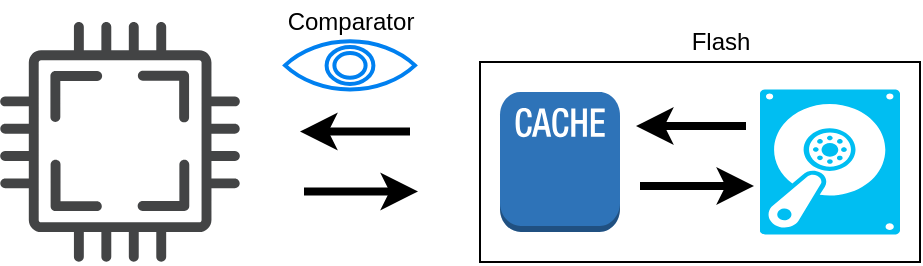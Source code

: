 <mxfile>
    <diagram id="A5_4K7t9KpKCLLRPGVID" name="Page-1">
        <mxGraphModel dx="704" dy="342" grid="1" gridSize="10" guides="1" tooltips="1" connect="1" arrows="1" fold="1" page="1" pageScale="1" pageWidth="827" pageHeight="1169" math="0" shadow="0">
            <root>
                <mxCell id="0"/>
                <mxCell id="1" parent="0"/>
                <mxCell id="9" value="" style="rounded=0;whiteSpace=wrap;html=1;" vertex="1" parent="1">
                    <mxGeometry x="650" y="210" width="220" height="100" as="geometry"/>
                </mxCell>
                <mxCell id="2" value="" style="verticalLabelPosition=bottom;html=1;verticalAlign=top;align=center;strokeColor=none;fillColor=#00BEF2;shape=mxgraph.azure.vhd;pointerEvents=1;" parent="1" vertex="1">
                    <mxGeometry x="790" y="223.75" width="70" height="72.5" as="geometry"/>
                </mxCell>
                <mxCell id="3" value="" style="sketch=0;pointerEvents=1;shadow=0;dashed=0;html=1;strokeColor=none;fillColor=#434445;aspect=fixed;labelPosition=center;verticalLabelPosition=bottom;verticalAlign=top;align=center;outlineConnect=0;shape=mxgraph.vvd.cpu;" parent="1" vertex="1">
                    <mxGeometry x="410" y="190" width="120" height="120" as="geometry"/>
                </mxCell>
                <mxCell id="5" value="Flash" style="text;html=1;align=center;verticalAlign=middle;resizable=0;points=[];autosize=1;strokeColor=none;fillColor=none;" parent="1" vertex="1">
                    <mxGeometry x="750" y="190" width="40" height="20" as="geometry"/>
                </mxCell>
                <mxCell id="8" value="" style="outlineConnect=0;dashed=0;verticalLabelPosition=bottom;verticalAlign=top;align=center;html=1;shape=mxgraph.aws3.cache_node;fillColor=#2E73B8;gradientColor=none;" parent="1" vertex="1">
                    <mxGeometry x="660" y="225" width="60" height="70" as="geometry"/>
                </mxCell>
                <mxCell id="10" style="edgeStyle=orthogonalEdgeStyle;html=1;strokeWidth=4;" edge="1" parent="1">
                    <mxGeometry relative="1" as="geometry">
                        <mxPoint x="562" y="274.76" as="sourcePoint"/>
                        <mxPoint x="619" y="274.76" as="targetPoint"/>
                        <Array as="points">
                            <mxPoint x="562" y="274.76"/>
                        </Array>
                    </mxGeometry>
                </mxCell>
                <mxCell id="11" style="html=1;edgeStyle=orthogonalEdgeStyle;strokeWidth=4;" edge="1" parent="1">
                    <mxGeometry relative="1" as="geometry">
                        <mxPoint x="615" y="244.76" as="sourcePoint"/>
                        <mxPoint x="560" y="244.76" as="targetPoint"/>
                    </mxGeometry>
                </mxCell>
                <mxCell id="13" style="edgeStyle=orthogonalEdgeStyle;html=1;strokeWidth=4;" edge="1" parent="1">
                    <mxGeometry relative="1" as="geometry">
                        <mxPoint x="730" y="272.0" as="sourcePoint"/>
                        <mxPoint x="787" y="272.0" as="targetPoint"/>
                        <Array as="points">
                            <mxPoint x="730" y="272.0"/>
                        </Array>
                    </mxGeometry>
                </mxCell>
                <mxCell id="14" style="html=1;edgeStyle=orthogonalEdgeStyle;strokeWidth=4;" edge="1" parent="1">
                    <mxGeometry relative="1" as="geometry">
                        <mxPoint x="783" y="242.0" as="sourcePoint"/>
                        <mxPoint x="728" y="242.0" as="targetPoint"/>
                    </mxGeometry>
                </mxCell>
                <mxCell id="15" value="" style="html=1;verticalLabelPosition=bottom;align=center;labelBackgroundColor=#ffffff;verticalAlign=top;strokeWidth=2;strokeColor=#0080F0;shadow=0;dashed=0;shape=mxgraph.ios7.icons.eye;" vertex="1" parent="1">
                    <mxGeometry x="552.5" y="199.65" width="65" height="24.1" as="geometry"/>
                </mxCell>
                <mxCell id="17" value="Comparator" style="text;html=1;align=center;verticalAlign=middle;resizable=0;points=[];autosize=1;strokeColor=none;fillColor=none;" vertex="1" parent="1">
                    <mxGeometry x="545" y="179.65" width="80" height="20" as="geometry"/>
                </mxCell>
            </root>
        </mxGraphModel>
    </diagram>
</mxfile>